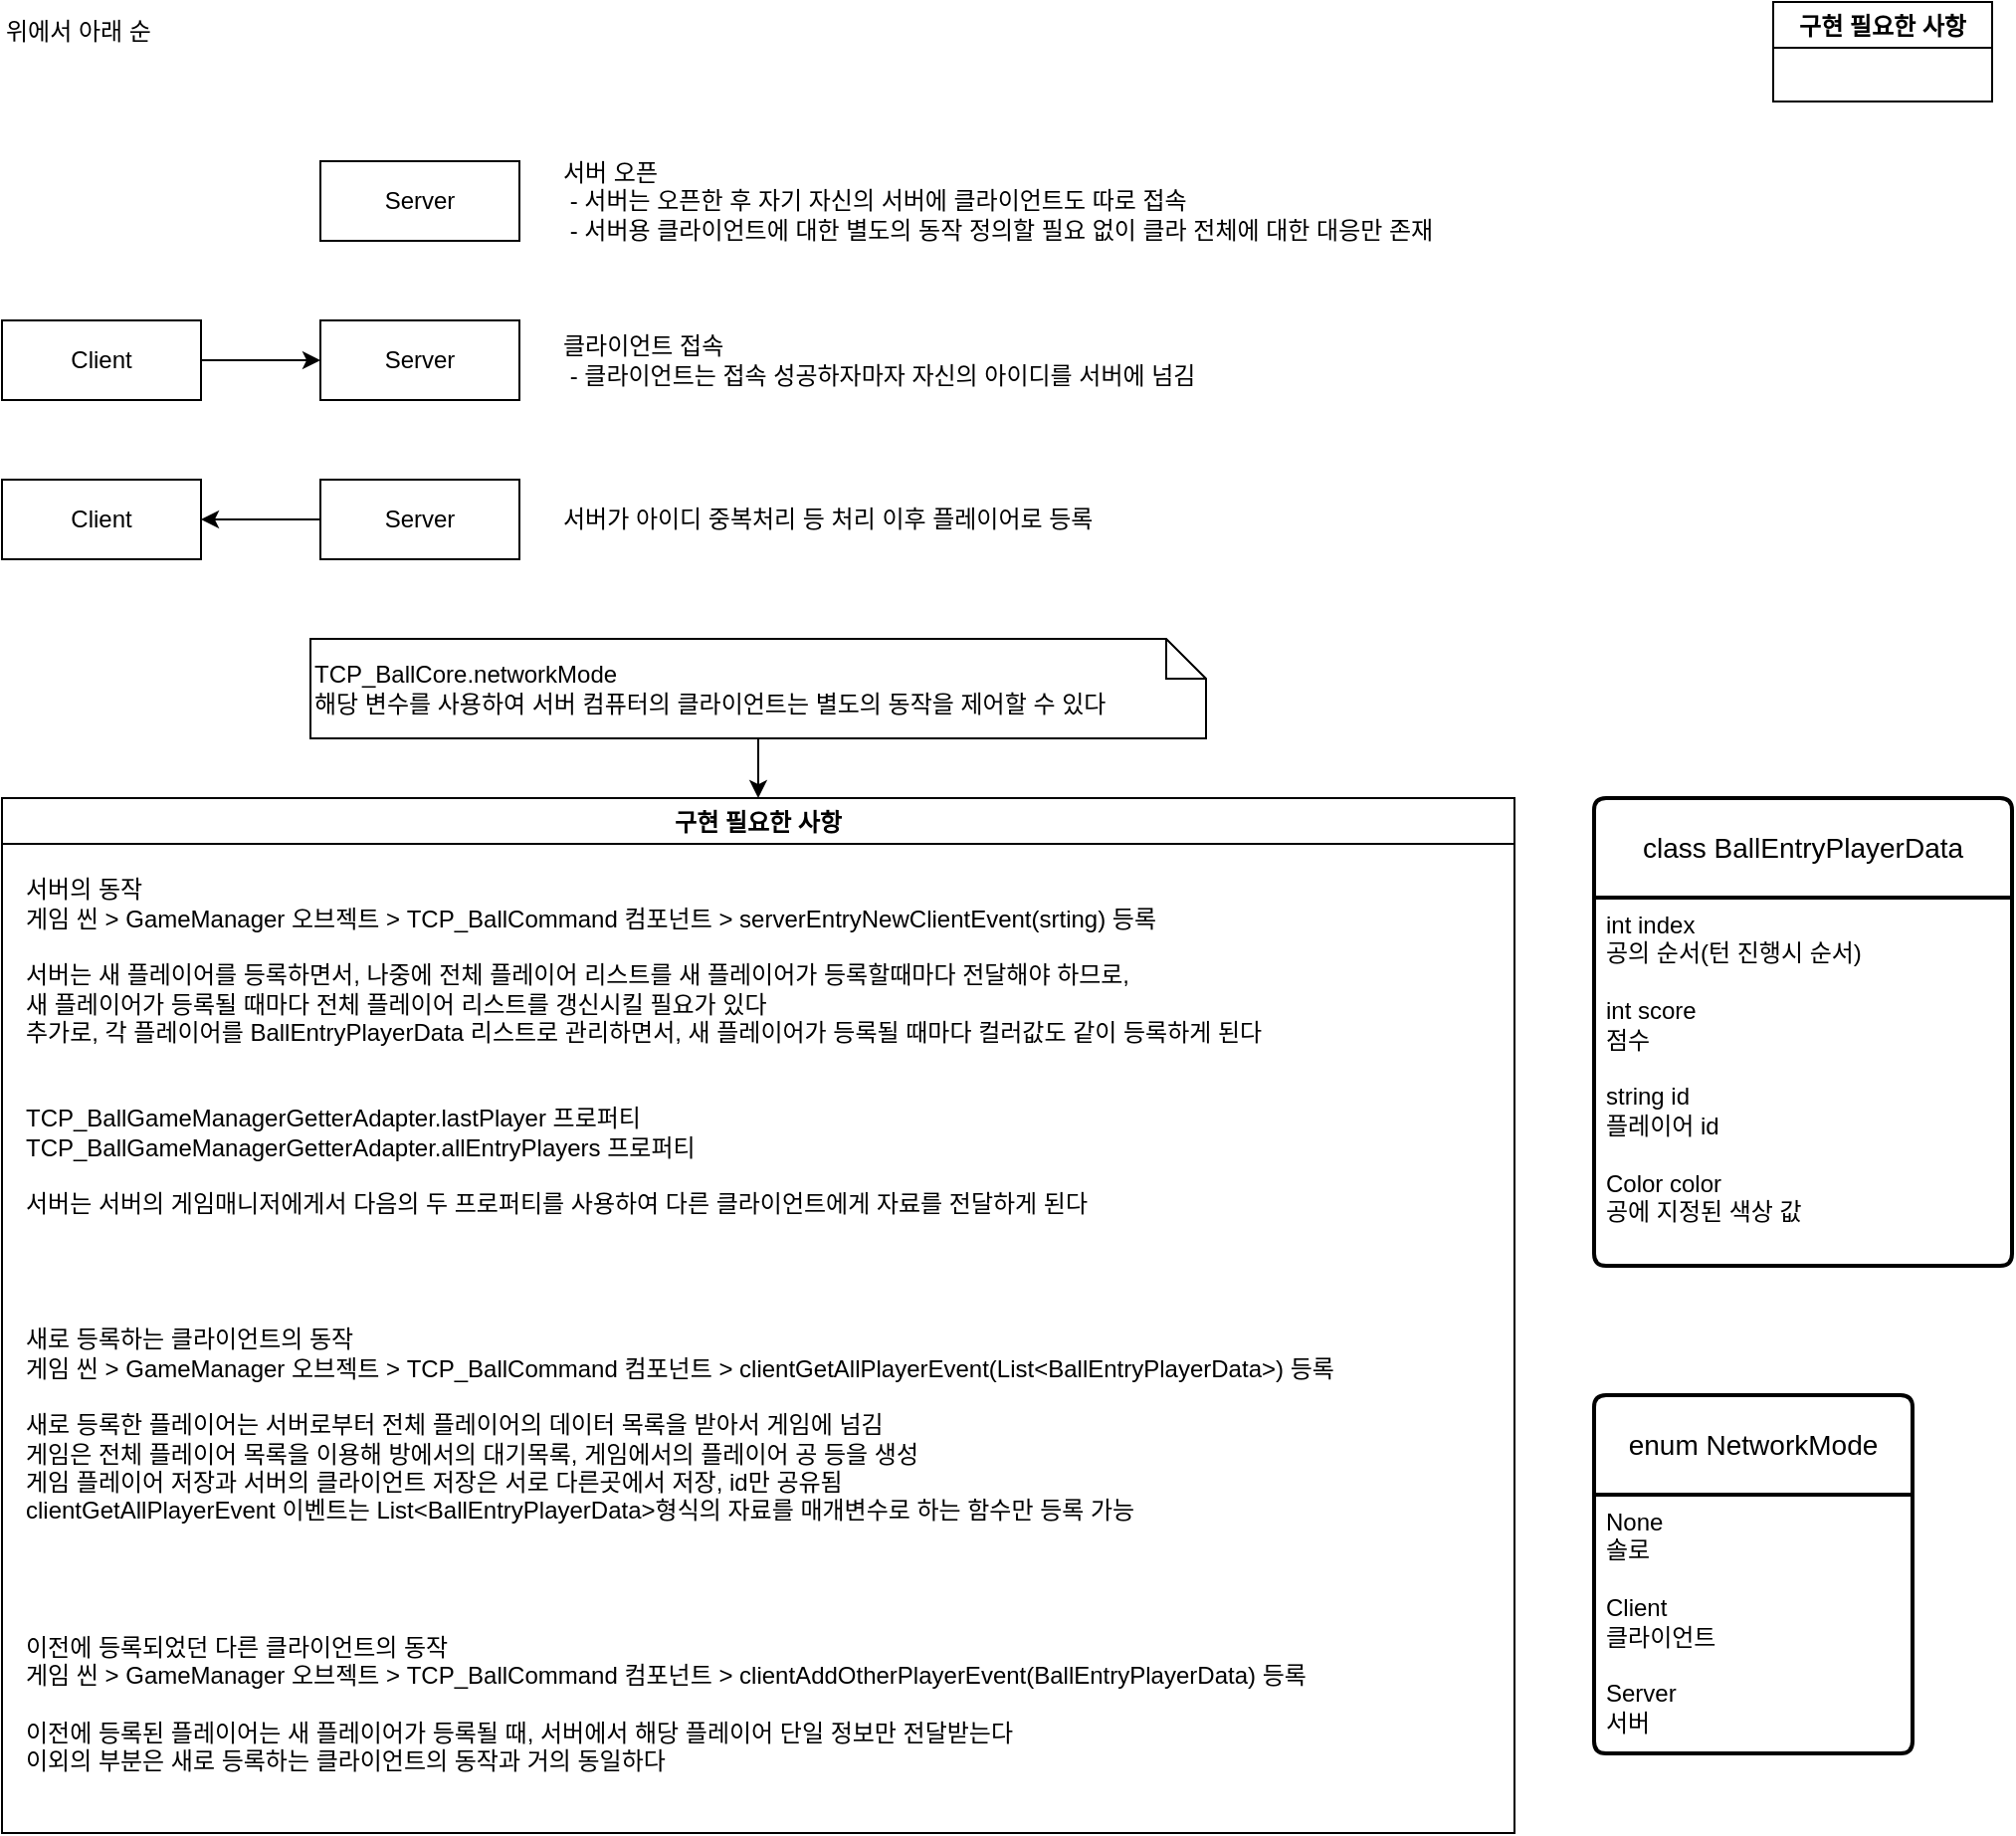 <mxfile version="21.6.5" type="device">
  <diagram name="페이지-1" id="Z6gSovLF6iSLhtL2SKpG">
    <mxGraphModel dx="1434" dy="844" grid="1" gridSize="10" guides="1" tooltips="1" connect="1" arrows="1" fold="1" page="1" pageScale="1" pageWidth="1000000" pageHeight="200000" math="0" shadow="0">
      <root>
        <mxCell id="0" />
        <mxCell id="1" parent="0" />
        <mxCell id="X6ka9UTFI6AbkNywVc9q-2" value="Server" style="whiteSpace=wrap;html=1;align=center;" vertex="1" parent="1">
          <mxGeometry x="200" y="120" width="100" height="40" as="geometry" />
        </mxCell>
        <mxCell id="X6ka9UTFI6AbkNywVc9q-10" style="edgeStyle=orthogonalEdgeStyle;rounded=0;orthogonalLoop=1;jettySize=auto;html=1;exitX=1;exitY=0.5;exitDx=0;exitDy=0;entryX=0;entryY=0.5;entryDx=0;entryDy=0;" edge="1" parent="1" source="X6ka9UTFI6AbkNywVc9q-3" target="X6ka9UTFI6AbkNywVc9q-4">
          <mxGeometry relative="1" as="geometry" />
        </mxCell>
        <mxCell id="X6ka9UTFI6AbkNywVc9q-3" value="Client" style="whiteSpace=wrap;html=1;align=center;" vertex="1" parent="1">
          <mxGeometry x="40" y="200" width="100" height="40" as="geometry" />
        </mxCell>
        <mxCell id="X6ka9UTFI6AbkNywVc9q-4" value="Server" style="whiteSpace=wrap;html=1;align=center;" vertex="1" parent="1">
          <mxGeometry x="200" y="200" width="100" height="40" as="geometry" />
        </mxCell>
        <mxCell id="X6ka9UTFI6AbkNywVc9q-5" value="Client" style="whiteSpace=wrap;html=1;align=center;" vertex="1" parent="1">
          <mxGeometry x="40" y="280" width="100" height="40" as="geometry" />
        </mxCell>
        <mxCell id="X6ka9UTFI6AbkNywVc9q-14" style="edgeStyle=orthogonalEdgeStyle;rounded=0;orthogonalLoop=1;jettySize=auto;html=1;exitX=0;exitY=0.5;exitDx=0;exitDy=0;entryX=1;entryY=0.5;entryDx=0;entryDy=0;" edge="1" parent="1" source="X6ka9UTFI6AbkNywVc9q-6" target="X6ka9UTFI6AbkNywVc9q-5">
          <mxGeometry relative="1" as="geometry" />
        </mxCell>
        <mxCell id="X6ka9UTFI6AbkNywVc9q-6" value="Server" style="whiteSpace=wrap;html=1;align=center;" vertex="1" parent="1">
          <mxGeometry x="200" y="280" width="100" height="40" as="geometry" />
        </mxCell>
        <mxCell id="X6ka9UTFI6AbkNywVc9q-7" value="위에서 아래 순" style="text;html=1;align=left;verticalAlign=middle;resizable=0;points=[];autosize=1;strokeColor=none;fillColor=none;" vertex="1" parent="1">
          <mxGeometry x="40" y="40" width="100" height="30" as="geometry" />
        </mxCell>
        <mxCell id="X6ka9UTFI6AbkNywVc9q-8" value="서버 오픈&lt;br&gt;&amp;nbsp;- 서버는 오픈한 후 자기 자신의 서버에 클라이언트도 따로 접속&lt;br&gt;&amp;nbsp;- 서버용 클라이언트에 대한 별도의 동작 정의할 필요 없이 클라 전체에 대한 대응만 존재" style="text;html=1;align=left;verticalAlign=middle;resizable=0;points=[];autosize=1;strokeColor=none;fillColor=none;" vertex="1" parent="1">
          <mxGeometry x="320" y="110" width="490" height="60" as="geometry" />
        </mxCell>
        <mxCell id="X6ka9UTFI6AbkNywVc9q-9" value="클라이언트 접속&lt;br&gt;&lt;div style=&quot;&quot;&gt;&lt;span style=&quot;background-color: initial;&quot;&gt;&amp;nbsp;- 클라이언트는 접속 성공하자마자 자신의 아이디를 서버에 넘김&lt;/span&gt;&lt;/div&gt;" style="text;html=1;align=left;verticalAlign=middle;resizable=0;points=[];autosize=1;strokeColor=none;fillColor=none;" vertex="1" parent="1">
          <mxGeometry x="320" y="200" width="370" height="40" as="geometry" />
        </mxCell>
        <mxCell id="X6ka9UTFI6AbkNywVc9q-11" value="서버가 아이디 중복처리 등 처리 이후 플레이어로 등록" style="text;html=1;align=left;verticalAlign=middle;resizable=0;points=[];autosize=1;strokeColor=none;fillColor=none;" vertex="1" parent="1">
          <mxGeometry x="320" y="285" width="310" height="30" as="geometry" />
        </mxCell>
        <mxCell id="X6ka9UTFI6AbkNywVc9q-12" value="구현 필요한 사항" style="swimlane;" vertex="1" parent="1">
          <mxGeometry x="40" y="440" width="760" height="520" as="geometry" />
        </mxCell>
        <mxCell id="X6ka9UTFI6AbkNywVc9q-15" value="새로 등록하는 클라이언트의 동작&lt;br&gt;게임 씬 &amp;gt;&amp;nbsp;GameManager 오브젝트 &amp;gt;&amp;nbsp;TCP_BallCommand 컴포넌트 &amp;gt;&amp;nbsp;clientGetAllPlayerEvent(List&amp;lt;BallEntryPlayerData&amp;gt;) 등록&lt;br&gt;&lt;br&gt;새로 등록한 플레이어는 서버로부터 전체 플레이어의 데이터 목록을 받아서 게임에 넘김&lt;br&gt;게임은 전체 플레이어 목록을 이용해 방에서의 대기목록, 게임에서의 플레이어 공 등을 생성&lt;br&gt;게임 플레이어 저장과 서버의 클라이언트 저장은 서로 다른곳에서 저장, id만 공유됨&lt;br&gt;clientGetAllPlayerEvent 이벤트는 List&amp;lt;BallEntryPlayerData&amp;gt;형식의 자료를 매개변수로 하는 함수만 등록 가능" style="text;html=1;align=left;verticalAlign=middle;resizable=0;points=[];autosize=1;strokeColor=none;fillColor=none;" vertex="1" parent="X6ka9UTFI6AbkNywVc9q-12">
          <mxGeometry x="10" y="260" width="690" height="110" as="geometry" />
        </mxCell>
        <mxCell id="X6ka9UTFI6AbkNywVc9q-23" value="서버의 동작&lt;br&gt;게임 씬 &amp;gt;&amp;nbsp;GameManager 오브젝트 &amp;gt;&amp;nbsp;TCP_BallCommand 컴포넌트 &amp;gt;&amp;nbsp;serverEntryNewClientEvent(srting) 등록&lt;br&gt;&lt;br&gt;서버는 새 플레이어를 등록하면서, 나중에 전체 플레이어 리스트를 새 플레이어가 등록할때마다 전달해야 하므로,&lt;br&gt;새 플레이어가 등록될 때마다 전체 플레이어 리스트를 갱신시킬 필요가 있다&lt;br&gt;추가로, 각 플레이어를&amp;nbsp;BallEntryPlayerData 리스트로 관리하면서, 새 플레이어가 등록될 때마다 컬러값도 같이 등록하게 된다&lt;br&gt;&lt;br&gt;&lt;br&gt;&lt;div&gt;TCP_BallGameManagerGetterAdapter.lastPlayer 프로퍼티&lt;/div&gt;&lt;div&gt;TCP_BallGameManagerGetterAdapter.allEntryPlayers 프로퍼티&lt;/div&gt;&lt;div&gt;&lt;br&gt;&lt;/div&gt;&lt;div&gt;서버는 서버의 게임매니저에게서 다음의 두 프로퍼티를 사용하여 다른 클라이언트에게 자료를 전달하게 된다&lt;/div&gt;" style="text;html=1;align=left;verticalAlign=middle;resizable=0;points=[];autosize=1;strokeColor=none;fillColor=none;" vertex="1" parent="X6ka9UTFI6AbkNywVc9q-12">
          <mxGeometry x="10" y="30" width="680" height="190" as="geometry" />
        </mxCell>
        <mxCell id="X6ka9UTFI6AbkNywVc9q-24" value="이전에 등록되었던 다른 클라이언트의 동작&lt;br&gt;게임 씬 &amp;gt;&amp;nbsp;GameManager 오브젝트 &amp;gt;&amp;nbsp;TCP_BallCommand 컴포넌트 &amp;gt;&amp;nbsp;clientAddOtherPlayerEvent(BallEntryPlayerData) 등록&lt;br&gt;&lt;br&gt;이전에 등록된 플레이어는 새 플레이어가 등록될 때, 서버에서 해당 플레이어 단일 정보만 전달받는다&lt;br&gt;이외의 부분은 새로 등록하는 클라이언트의 동작과 거의 동일하다" style="text;html=1;align=left;verticalAlign=middle;resizable=0;points=[];autosize=1;strokeColor=none;fillColor=none;" vertex="1" parent="X6ka9UTFI6AbkNywVc9q-12">
          <mxGeometry x="10" y="410" width="680" height="90" as="geometry" />
        </mxCell>
        <mxCell id="X6ka9UTFI6AbkNywVc9q-13" value="구현 필요한 사항" style="swimlane;" vertex="1" parent="1">
          <mxGeometry x="930" y="40" width="110" height="50" as="geometry" />
        </mxCell>
        <mxCell id="X6ka9UTFI6AbkNywVc9q-20" value="class BallEntryPlayerData" style="swimlane;childLayout=stackLayout;horizontal=1;startSize=50;horizontalStack=0;rounded=1;fontSize=14;fontStyle=0;strokeWidth=2;resizeParent=0;resizeLast=1;shadow=0;dashed=0;align=center;arcSize=4;whiteSpace=wrap;html=1;" vertex="1" parent="1">
          <mxGeometry x="840" y="440" width="210" height="235" as="geometry" />
        </mxCell>
        <mxCell id="X6ka9UTFI6AbkNywVc9q-21" value="int index&lt;br&gt;공의 순서(턴 진행시 순서)&lt;br&gt;&lt;br&gt;int score&lt;br&gt;점수&lt;br&gt;&lt;br&gt;string id&lt;br&gt;플레이어 id&lt;br&gt;&lt;br&gt;Color color&lt;br&gt;공에 지정된 색상 값" style="align=left;strokeColor=none;fillColor=none;spacingLeft=4;fontSize=12;verticalAlign=top;resizable=0;rotatable=0;part=1;html=1;" vertex="1" parent="X6ka9UTFI6AbkNywVc9q-20">
          <mxGeometry y="50" width="210" height="185" as="geometry" />
        </mxCell>
        <mxCell id="X6ka9UTFI6AbkNywVc9q-26" style="edgeStyle=orthogonalEdgeStyle;rounded=0;orthogonalLoop=1;jettySize=auto;html=1;exitX=0.5;exitY=1;exitDx=0;exitDy=0;exitPerimeter=0;entryX=0.5;entryY=0;entryDx=0;entryDy=0;" edge="1" parent="1" source="X6ka9UTFI6AbkNywVc9q-25" target="X6ka9UTFI6AbkNywVc9q-12">
          <mxGeometry relative="1" as="geometry" />
        </mxCell>
        <mxCell id="X6ka9UTFI6AbkNywVc9q-25" value="TCP_BallCore.networkMode&lt;br&gt;해당 변수를 사용하여 서버 컴퓨터의 클라이언트는 별도의 동작을 제어할 수 있다" style="shape=note;size=20;whiteSpace=wrap;html=1;align=left;" vertex="1" parent="1">
          <mxGeometry x="195" y="360" width="450" height="50" as="geometry" />
        </mxCell>
        <mxCell id="X6ka9UTFI6AbkNywVc9q-27" value="enum NetworkMode" style="swimlane;childLayout=stackLayout;horizontal=1;startSize=50;horizontalStack=0;rounded=1;fontSize=14;fontStyle=0;strokeWidth=2;resizeParent=0;resizeLast=1;shadow=0;dashed=0;align=center;arcSize=4;whiteSpace=wrap;html=1;" vertex="1" parent="1">
          <mxGeometry x="840" y="740" width="160" height="180" as="geometry" />
        </mxCell>
        <mxCell id="X6ka9UTFI6AbkNywVc9q-28" value="&lt;div&gt;&lt;span style=&quot;background-color: initial;&quot;&gt;None&lt;/span&gt;&lt;br&gt;&lt;/div&gt;&lt;div&gt;&lt;span style=&quot;background-color: initial;&quot;&gt;솔로&lt;/span&gt;&lt;/div&gt;&lt;div&gt;&lt;span style=&quot;background-color: initial;&quot;&gt;&lt;br&gt;&lt;/span&gt;&lt;/div&gt;&lt;div&gt;&lt;span style=&quot;background-color: initial;&quot;&gt;Client&lt;/span&gt;&lt;br&gt;&lt;/div&gt;&lt;div&gt;&lt;span style=&quot;background-color: initial;&quot;&gt;클라이언트&lt;/span&gt;&lt;/div&gt;&lt;div&gt;&lt;span style=&quot;background-color: initial;&quot;&gt;&lt;br&gt;&lt;/span&gt;&lt;/div&gt;&lt;div&gt;Server&lt;/div&gt;&lt;div&gt;서버&lt;/div&gt;" style="align=left;strokeColor=none;fillColor=none;spacingLeft=4;fontSize=12;verticalAlign=top;resizable=0;rotatable=0;part=1;html=1;" vertex="1" parent="X6ka9UTFI6AbkNywVc9q-27">
          <mxGeometry y="50" width="160" height="130" as="geometry" />
        </mxCell>
      </root>
    </mxGraphModel>
  </diagram>
</mxfile>
